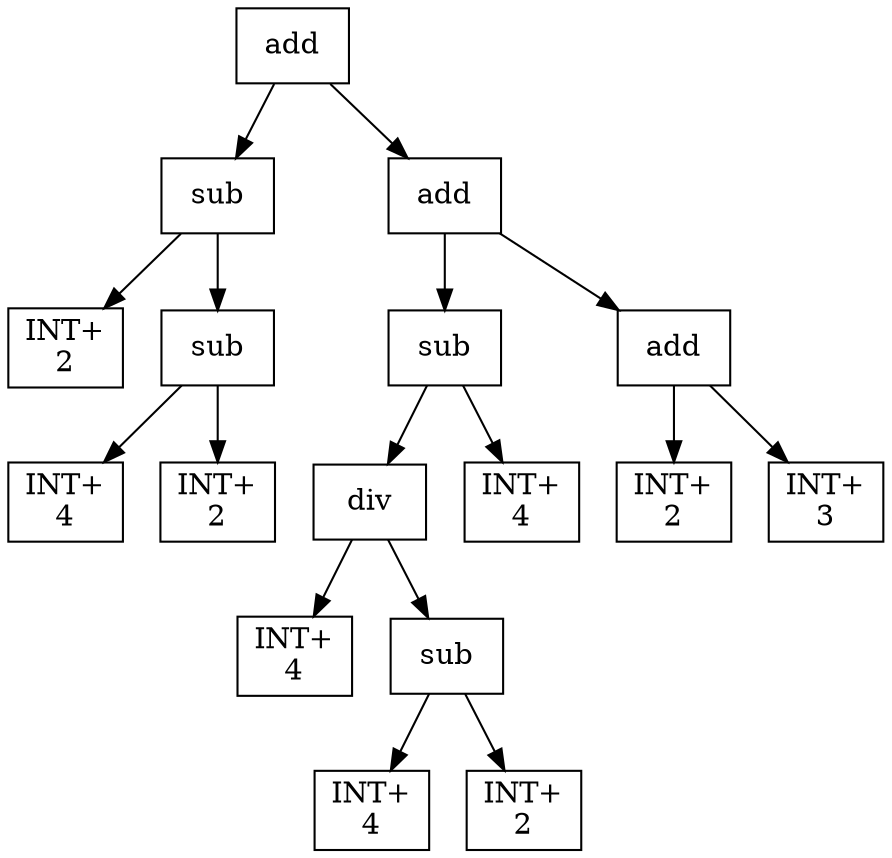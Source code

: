 digraph expr {
  node [shape=box];
  n1 [label="add"];
  n2 [label="sub"];
  n3 [label="INT+\n2"];
  n4 [label="sub"];
  n5 [label="INT+\n4"];
  n6 [label="INT+\n2"];
  n4 -> n5;
  n4 -> n6;
  n2 -> n3;
  n2 -> n4;
  n7 [label="add"];
  n8 [label="sub"];
  n9 [label="div"];
  n10 [label="INT+\n4"];
  n11 [label="sub"];
  n12 [label="INT+\n4"];
  n13 [label="INT+\n2"];
  n11 -> n12;
  n11 -> n13;
  n9 -> n10;
  n9 -> n11;
  n14 [label="INT+\n4"];
  n8 -> n9;
  n8 -> n14;
  n15 [label="add"];
  n16 [label="INT+\n2"];
  n17 [label="INT+\n3"];
  n15 -> n16;
  n15 -> n17;
  n7 -> n8;
  n7 -> n15;
  n1 -> n2;
  n1 -> n7;
}